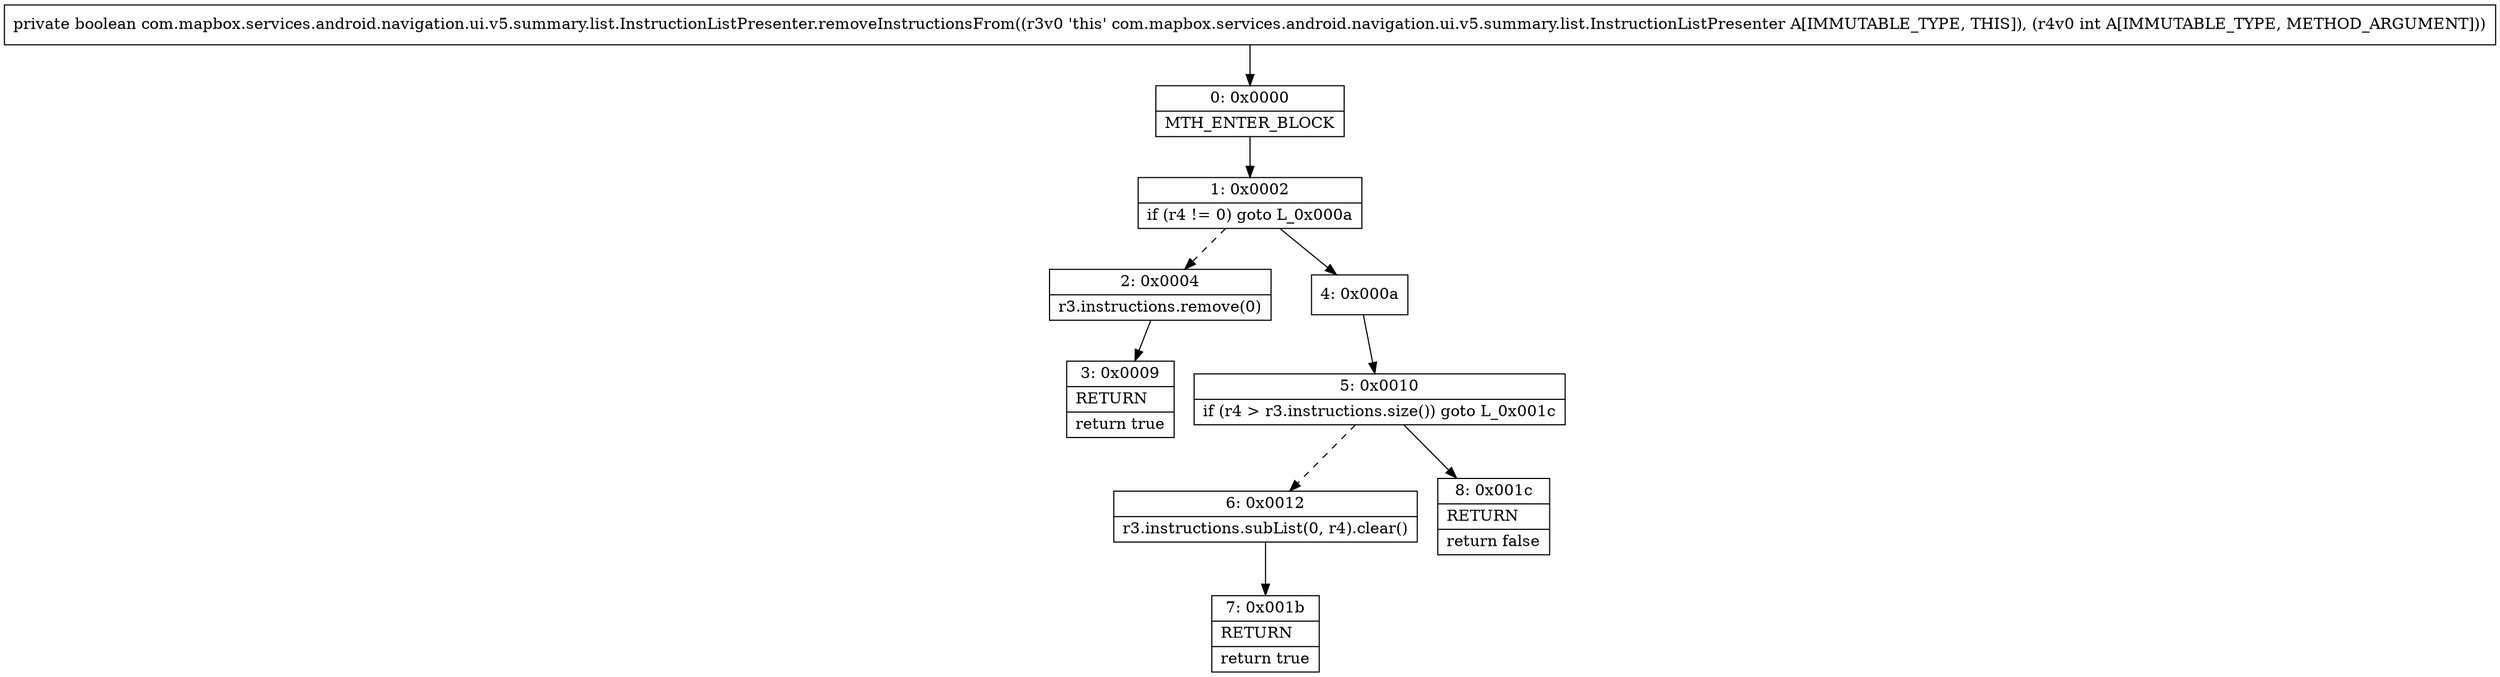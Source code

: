 digraph "CFG forcom.mapbox.services.android.navigation.ui.v5.summary.list.InstructionListPresenter.removeInstructionsFrom(I)Z" {
Node_0 [shape=record,label="{0\:\ 0x0000|MTH_ENTER_BLOCK\l}"];
Node_1 [shape=record,label="{1\:\ 0x0002|if (r4 != 0) goto L_0x000a\l}"];
Node_2 [shape=record,label="{2\:\ 0x0004|r3.instructions.remove(0)\l}"];
Node_3 [shape=record,label="{3\:\ 0x0009|RETURN\l|return true\l}"];
Node_4 [shape=record,label="{4\:\ 0x000a}"];
Node_5 [shape=record,label="{5\:\ 0x0010|if (r4 \> r3.instructions.size()) goto L_0x001c\l}"];
Node_6 [shape=record,label="{6\:\ 0x0012|r3.instructions.subList(0, r4).clear()\l}"];
Node_7 [shape=record,label="{7\:\ 0x001b|RETURN\l|return true\l}"];
Node_8 [shape=record,label="{8\:\ 0x001c|RETURN\l|return false\l}"];
MethodNode[shape=record,label="{private boolean com.mapbox.services.android.navigation.ui.v5.summary.list.InstructionListPresenter.removeInstructionsFrom((r3v0 'this' com.mapbox.services.android.navigation.ui.v5.summary.list.InstructionListPresenter A[IMMUTABLE_TYPE, THIS]), (r4v0 int A[IMMUTABLE_TYPE, METHOD_ARGUMENT])) }"];
MethodNode -> Node_0;
Node_0 -> Node_1;
Node_1 -> Node_2[style=dashed];
Node_1 -> Node_4;
Node_2 -> Node_3;
Node_4 -> Node_5;
Node_5 -> Node_6[style=dashed];
Node_5 -> Node_8;
Node_6 -> Node_7;
}

